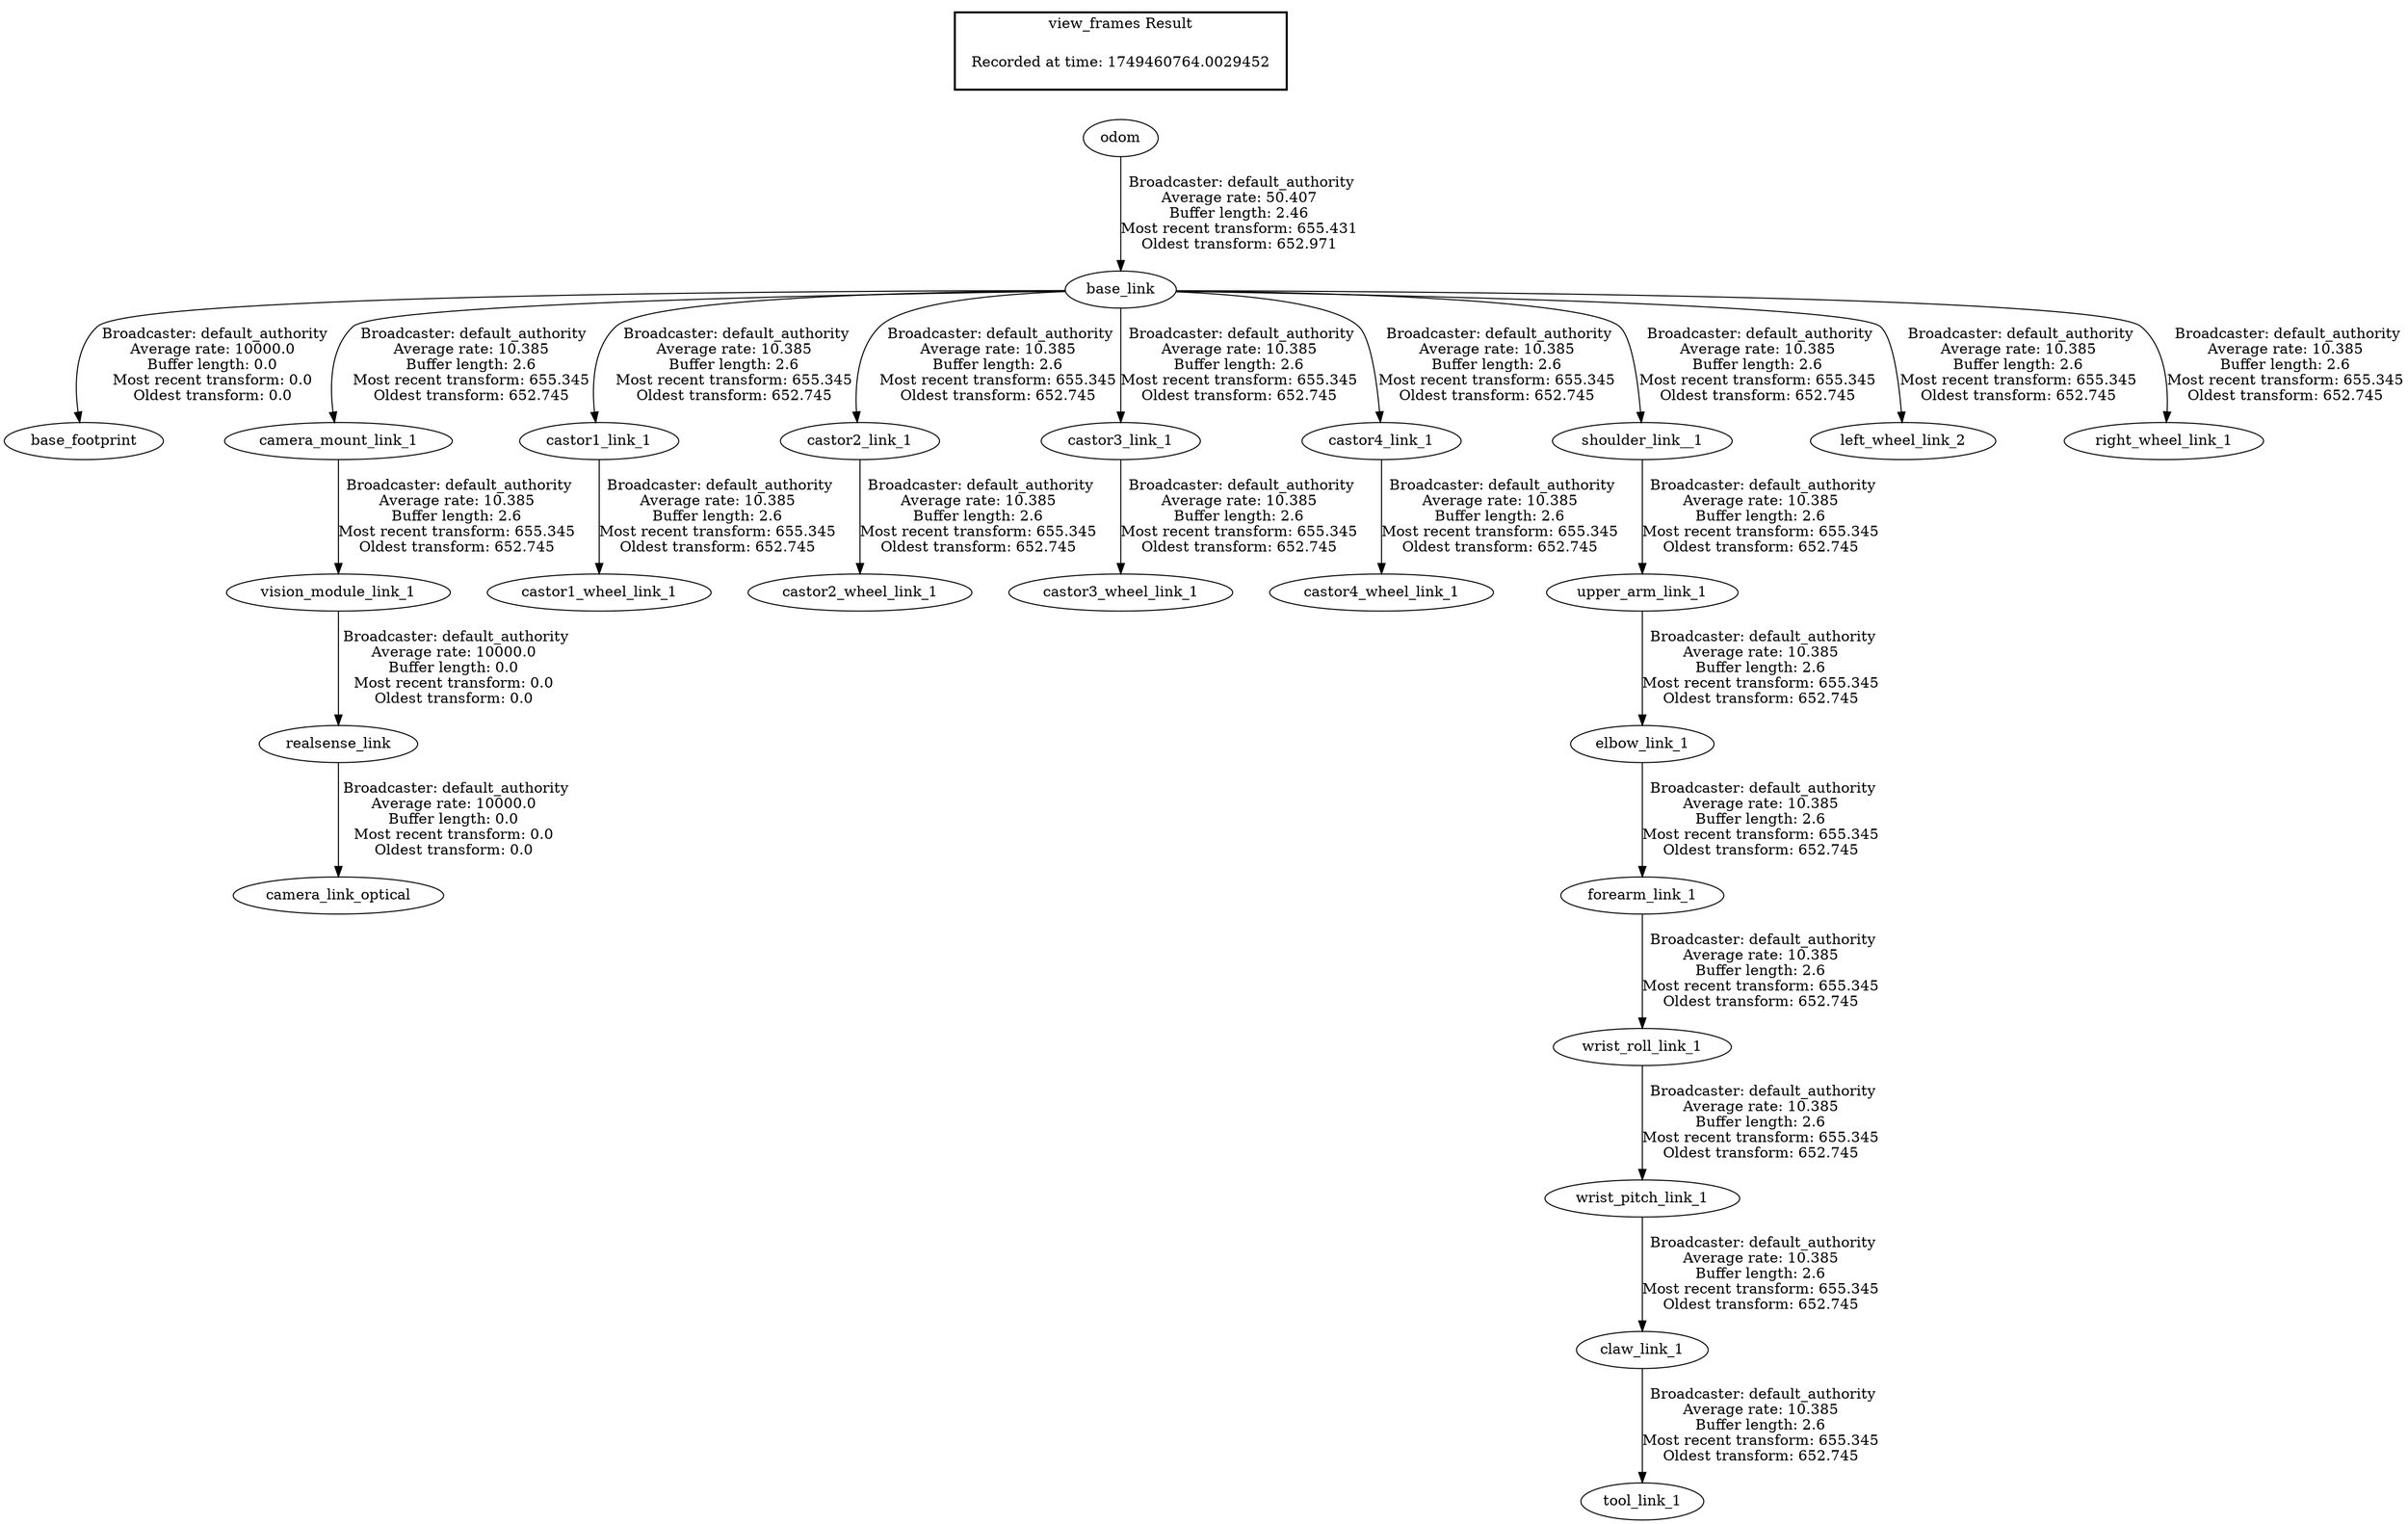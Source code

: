 digraph G {
"base_link" -> "base_footprint"[label=" Broadcaster: default_authority\nAverage rate: 10000.0\nBuffer length: 0.0\nMost recent transform: 0.0\nOldest transform: 0.0\n"];
"odom" -> "base_link"[label=" Broadcaster: default_authority\nAverage rate: 50.407\nBuffer length: 2.46\nMost recent transform: 655.431\nOldest transform: 652.971\n"];
"realsense_link" -> "camera_link_optical"[label=" Broadcaster: default_authority\nAverage rate: 10000.0\nBuffer length: 0.0\nMost recent transform: 0.0\nOldest transform: 0.0\n"];
"vision_module_link_1" -> "realsense_link"[label=" Broadcaster: default_authority\nAverage rate: 10000.0\nBuffer length: 0.0\nMost recent transform: 0.0\nOldest transform: 0.0\n"];
"camera_mount_link_1" -> "vision_module_link_1"[label=" Broadcaster: default_authority\nAverage rate: 10.385\nBuffer length: 2.6\nMost recent transform: 655.345\nOldest transform: 652.745\n"];
"base_link" -> "camera_mount_link_1"[label=" Broadcaster: default_authority\nAverage rate: 10.385\nBuffer length: 2.6\nMost recent transform: 655.345\nOldest transform: 652.745\n"];
"base_link" -> "castor1_link_1"[label=" Broadcaster: default_authority\nAverage rate: 10.385\nBuffer length: 2.6\nMost recent transform: 655.345\nOldest transform: 652.745\n"];
"castor1_link_1" -> "castor1_wheel_link_1"[label=" Broadcaster: default_authority\nAverage rate: 10.385\nBuffer length: 2.6\nMost recent transform: 655.345\nOldest transform: 652.745\n"];
"base_link" -> "castor2_link_1"[label=" Broadcaster: default_authority\nAverage rate: 10.385\nBuffer length: 2.6\nMost recent transform: 655.345\nOldest transform: 652.745\n"];
"castor2_link_1" -> "castor2_wheel_link_1"[label=" Broadcaster: default_authority\nAverage rate: 10.385\nBuffer length: 2.6\nMost recent transform: 655.345\nOldest transform: 652.745\n"];
"castor3_link_1" -> "castor3_wheel_link_1"[label=" Broadcaster: default_authority\nAverage rate: 10.385\nBuffer length: 2.6\nMost recent transform: 655.345\nOldest transform: 652.745\n"];
"base_link" -> "castor3_link_1"[label=" Broadcaster: default_authority\nAverage rate: 10.385\nBuffer length: 2.6\nMost recent transform: 655.345\nOldest transform: 652.745\n"];
"base_link" -> "castor4_link_1"[label=" Broadcaster: default_authority\nAverage rate: 10.385\nBuffer length: 2.6\nMost recent transform: 655.345\nOldest transform: 652.745\n"];
"castor4_link_1" -> "castor4_wheel_link_1"[label=" Broadcaster: default_authority\nAverage rate: 10.385\nBuffer length: 2.6\nMost recent transform: 655.345\nOldest transform: 652.745\n"];
"upper_arm_link_1" -> "elbow_link_1"[label=" Broadcaster: default_authority\nAverage rate: 10.385\nBuffer length: 2.6\nMost recent transform: 655.345\nOldest transform: 652.745\n"];
"shoulder_link__1" -> "upper_arm_link_1"[label=" Broadcaster: default_authority\nAverage rate: 10.385\nBuffer length: 2.6\nMost recent transform: 655.345\nOldest transform: 652.745\n"];
"elbow_link_1" -> "forearm_link_1"[label=" Broadcaster: default_authority\nAverage rate: 10.385\nBuffer length: 2.6\nMost recent transform: 655.345\nOldest transform: 652.745\n"];
"wrist_pitch_link_1" -> "claw_link_1"[label=" Broadcaster: default_authority\nAverage rate: 10.385\nBuffer length: 2.6\nMost recent transform: 655.345\nOldest transform: 652.745\n"];
"wrist_roll_link_1" -> "wrist_pitch_link_1"[label=" Broadcaster: default_authority\nAverage rate: 10.385\nBuffer length: 2.6\nMost recent transform: 655.345\nOldest transform: 652.745\n"];
"base_link" -> "left_wheel_link_2"[label=" Broadcaster: default_authority\nAverage rate: 10.385\nBuffer length: 2.6\nMost recent transform: 655.345\nOldest transform: 652.745\n"];
"base_link" -> "right_wheel_link_1"[label=" Broadcaster: default_authority\nAverage rate: 10.385\nBuffer length: 2.6\nMost recent transform: 655.345\nOldest transform: 652.745\n"];
"base_link" -> "shoulder_link__1"[label=" Broadcaster: default_authority\nAverage rate: 10.385\nBuffer length: 2.6\nMost recent transform: 655.345\nOldest transform: 652.745\n"];
"claw_link_1" -> "tool_link_1"[label=" Broadcaster: default_authority\nAverage rate: 10.385\nBuffer length: 2.6\nMost recent transform: 655.345\nOldest transform: 652.745\n"];
"forearm_link_1" -> "wrist_roll_link_1"[label=" Broadcaster: default_authority\nAverage rate: 10.385\nBuffer length: 2.6\nMost recent transform: 655.345\nOldest transform: 652.745\n"];
edge [style=invis];
 subgraph cluster_legend { style=bold; color=black; label ="view_frames Result";
"Recorded at time: 1749460764.0029452"[ shape=plaintext ] ;
}->"odom";
}